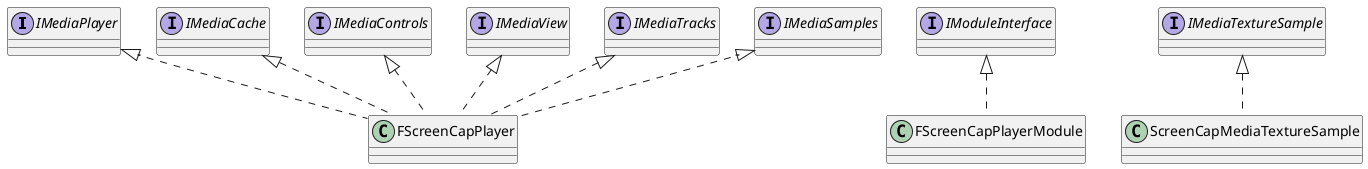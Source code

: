 
@startuml
interface IMediaPlayer
interface IMediaCache
interface IMediaControls
interface IMediaView
interface IMediaTracks
interface IMediaSamples

interface IModuleInterface

interface IMediaTextureSample

class FScreenCapPlayer implements IMediaPlayer
class FScreenCapPlayer implements IMediaCache
class FScreenCapPlayer implements IMediaControls
class FScreenCapPlayer implements IMediaView
class FScreenCapPlayer implements IMediaTracks
class FScreenCapPlayer implements IMediaSamples

class FScreenCapPlayerModule implements IModuleInterface

class ScreenCapMediaTextureSample implements IMediaTextureSample

@enduml
